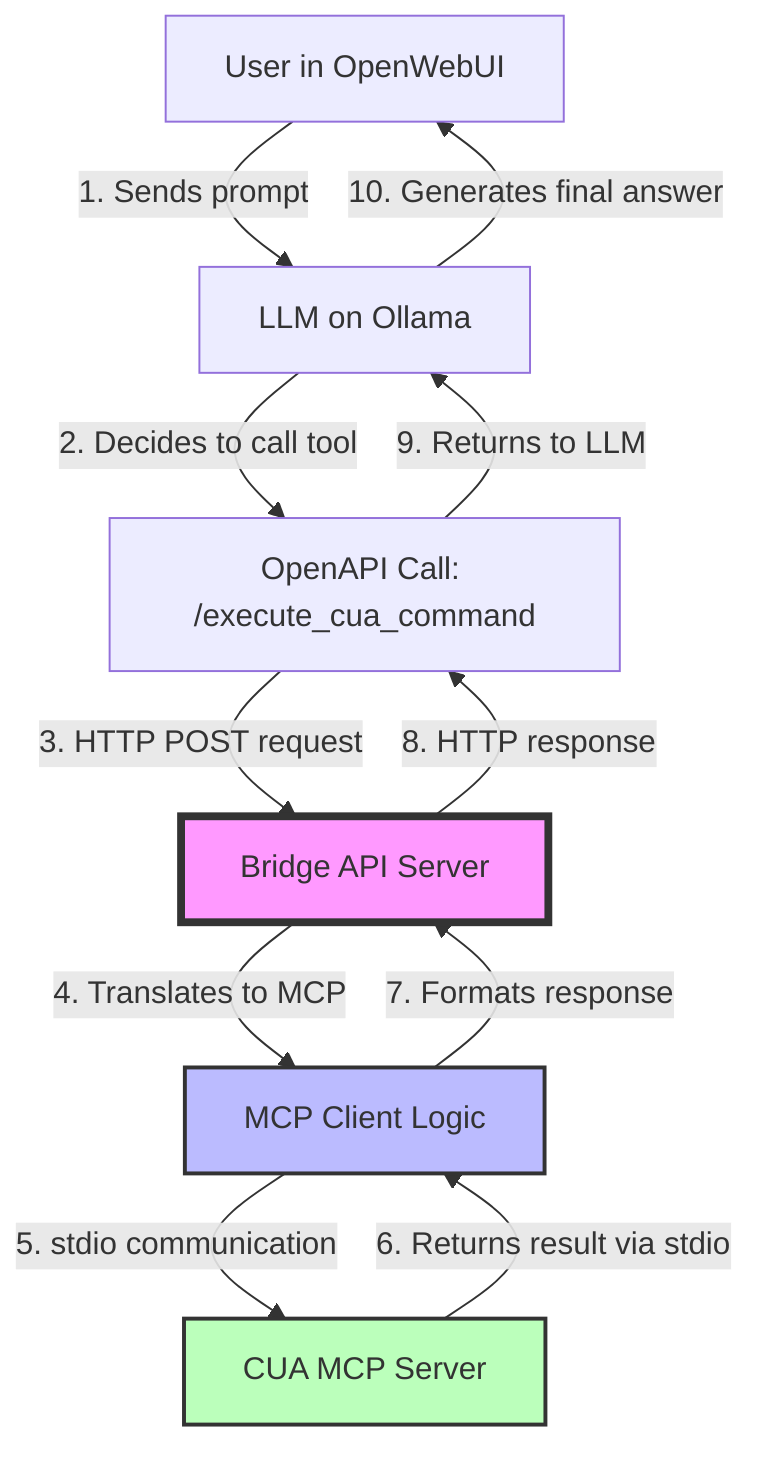 graph TD
    A[User in OpenWebUI] -->|1. Sends prompt| B[LLM on Ollama]
    B -->|2. Decides to call tool| C[OpenAPI Call: /execute_cua_command]
    C -->|3. HTTP POST request| D[Bridge API Server]
    D -->|4. Translates to MCP| E[MCP Client Logic]
    E -->|5. stdio communication| F[CUA MCP Server]
    F -->|6. Returns result via stdio| E
    E -->|7. Formats response| D
    D -->|8. HTTP response| C
    C -->|9. Returns to LLM| B
    B -->|10. Generates final answer| A
    
    style D fill:#f9f,stroke:#333,stroke-width:4px
    style E fill:#bbf,stroke:#333,stroke-width:2px
    style F fill:#bfb,stroke:#333,stroke-width:2px